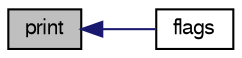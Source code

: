 digraph "print"
{
  bgcolor="transparent";
  edge [fontname="FreeSans",fontsize="10",labelfontname="FreeSans",labelfontsize="10"];
  node [fontname="FreeSans",fontsize="10",shape=record];
  rankdir="LR";
  Node2721 [label="print",height=0.2,width=0.4,color="black", fillcolor="grey75", style="filled", fontcolor="black"];
  Node2721 -> Node2722 [dir="back",color="midnightblue",fontsize="10",style="solid",fontname="FreeSans"];
  Node2722 [label="flags",height=0.2,width=0.4,color="black",URL="$a26258.html#a82cca7e83c1c39a4f1599c1d0481d044",tooltip="Set flags of stream. "];
}
